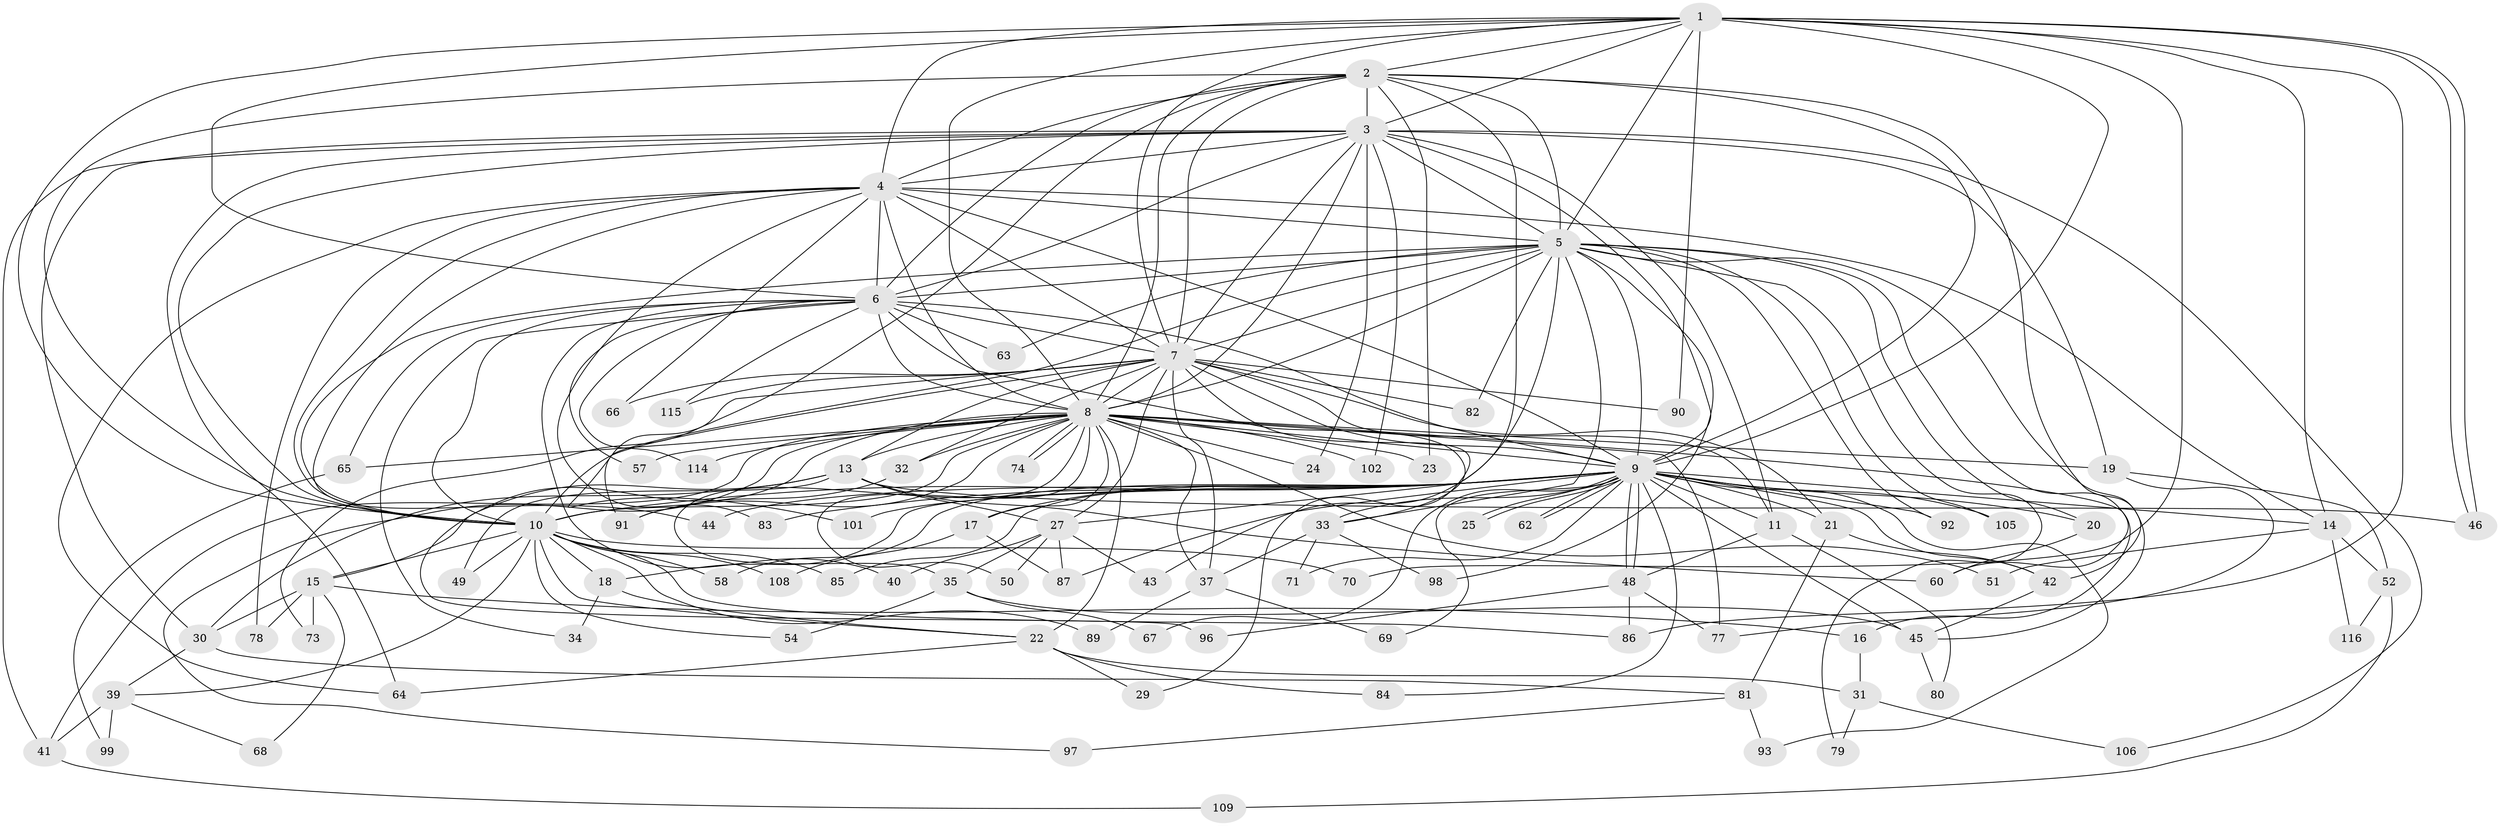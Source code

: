 // original degree distribution, {16: 0.00847457627118644, 13: 0.00847457627118644, 17: 0.00847457627118644, 18: 0.01694915254237288, 23: 0.025423728813559324, 33: 0.00847457627118644, 38: 0.00847457627118644, 4: 0.11016949152542373, 3: 0.13559322033898305, 8: 0.01694915254237288, 5: 0.059322033898305086, 7: 0.00847457627118644, 2: 0.576271186440678, 6: 0.00847457627118644}
// Generated by graph-tools (version 1.1) at 2025/41/03/06/25 10:41:41]
// undirected, 91 vertices, 226 edges
graph export_dot {
graph [start="1"]
  node [color=gray90,style=filled];
  1 [super="+88"];
  2;
  3 [super="+12"];
  4 [super="+36"];
  5 [super="+104"];
  6 [super="+26"];
  7 [super="+117"];
  8 [super="+38"];
  9 [super="+53"];
  10 [super="+76"];
  11 [super="+61"];
  13 [super="+103"];
  14 [super="+47"];
  15;
  16;
  17;
  18;
  19;
  20;
  21;
  22 [super="+28"];
  23;
  24;
  25;
  27 [super="+59"];
  29;
  30;
  31;
  32 [super="+113"];
  33 [super="+55"];
  34;
  35 [super="+75"];
  37 [super="+110"];
  39;
  40;
  41 [super="+107"];
  42 [super="+94"];
  43;
  44;
  45 [super="+56"];
  46 [super="+112"];
  48 [super="+72"];
  49;
  50;
  51;
  52;
  54;
  57;
  58;
  60 [super="+100"];
  62;
  63;
  64 [super="+95"];
  65;
  66;
  67;
  68;
  69;
  70;
  71;
  73;
  74;
  77 [super="+111"];
  78;
  79;
  80;
  81;
  82;
  83;
  84;
  85;
  86;
  87 [super="+118"];
  89;
  90;
  91;
  92;
  93;
  96;
  97;
  98;
  99;
  101;
  102;
  105;
  106;
  108;
  109;
  114;
  115;
  116;
  1 -- 2;
  1 -- 3;
  1 -- 4;
  1 -- 5;
  1 -- 6;
  1 -- 7 [weight=2];
  1 -- 8;
  1 -- 9;
  1 -- 10;
  1 -- 14;
  1 -- 46;
  1 -- 46;
  1 -- 70;
  1 -- 90;
  1 -- 86;
  2 -- 3;
  2 -- 4;
  2 -- 5;
  2 -- 6;
  2 -- 7;
  2 -- 8;
  2 -- 9;
  2 -- 10;
  2 -- 23;
  2 -- 42;
  2 -- 43;
  2 -- 101;
  3 -- 4;
  3 -- 5 [weight=2];
  3 -- 6;
  3 -- 7;
  3 -- 8;
  3 -- 9;
  3 -- 10;
  3 -- 11;
  3 -- 19;
  3 -- 24;
  3 -- 30;
  3 -- 41;
  3 -- 106;
  3 -- 102;
  3 -- 64;
  4 -- 5 [weight=2];
  4 -- 6 [weight=2];
  4 -- 7;
  4 -- 8;
  4 -- 9;
  4 -- 10 [weight=2];
  4 -- 44;
  4 -- 64;
  4 -- 66;
  4 -- 78;
  4 -- 83;
  4 -- 14;
  5 -- 6;
  5 -- 7;
  5 -- 8;
  5 -- 9;
  5 -- 10;
  5 -- 20;
  5 -- 27;
  5 -- 33;
  5 -- 45;
  5 -- 63;
  5 -- 79;
  5 -- 82;
  5 -- 91;
  5 -- 92;
  5 -- 98;
  5 -- 105;
  5 -- 60;
  6 -- 7;
  6 -- 8;
  6 -- 9;
  6 -- 10;
  6 -- 33;
  6 -- 34;
  6 -- 40;
  6 -- 57;
  6 -- 63;
  6 -- 65;
  6 -- 114;
  6 -- 115;
  7 -- 8;
  7 -- 9 [weight=2];
  7 -- 10;
  7 -- 13;
  7 -- 21;
  7 -- 27;
  7 -- 29;
  7 -- 32;
  7 -- 37;
  7 -- 66;
  7 -- 73;
  7 -- 82;
  7 -- 90;
  7 -- 115;
  7 -- 11;
  8 -- 9;
  8 -- 10;
  8 -- 13;
  8 -- 16;
  8 -- 17;
  8 -- 19 [weight=2];
  8 -- 22;
  8 -- 23;
  8 -- 24;
  8 -- 32;
  8 -- 35;
  8 -- 37;
  8 -- 50;
  8 -- 51;
  8 -- 57;
  8 -- 65;
  8 -- 74;
  8 -- 74;
  8 -- 77;
  8 -- 91;
  8 -- 96;
  8 -- 97;
  8 -- 102;
  8 -- 114;
  8 -- 41;
  9 -- 10 [weight=2];
  9 -- 11;
  9 -- 14;
  9 -- 17;
  9 -- 18;
  9 -- 20;
  9 -- 21;
  9 -- 25;
  9 -- 25;
  9 -- 42;
  9 -- 44;
  9 -- 45;
  9 -- 48;
  9 -- 48;
  9 -- 62;
  9 -- 62;
  9 -- 67;
  9 -- 69;
  9 -- 71;
  9 -- 83;
  9 -- 84;
  9 -- 85;
  9 -- 92;
  9 -- 93;
  9 -- 101;
  9 -- 105;
  9 -- 58;
  9 -- 33;
  9 -- 87;
  10 -- 15;
  10 -- 18;
  10 -- 22;
  10 -- 39;
  10 -- 49;
  10 -- 54;
  10 -- 58;
  10 -- 70;
  10 -- 85;
  10 -- 86;
  10 -- 89;
  10 -- 108;
  11 -- 80;
  11 -- 48;
  13 -- 15;
  13 -- 49;
  13 -- 60;
  13 -- 27;
  13 -- 46;
  13 -- 30;
  14 -- 52;
  14 -- 116;
  14 -- 51;
  15 -- 16;
  15 -- 30;
  15 -- 68;
  15 -- 73;
  15 -- 78;
  16 -- 31;
  17 -- 87;
  17 -- 108;
  18 -- 34;
  18 -- 22;
  19 -- 52;
  19 -- 77;
  20 -- 60;
  21 -- 81;
  21 -- 42;
  22 -- 31;
  22 -- 64;
  22 -- 84;
  22 -- 29;
  27 -- 35;
  27 -- 40;
  27 -- 43;
  27 -- 50;
  27 -- 87;
  30 -- 39;
  30 -- 81;
  31 -- 79;
  31 -- 106;
  32 -- 91;
  33 -- 71;
  33 -- 98;
  33 -- 37;
  35 -- 54;
  35 -- 67;
  35 -- 45;
  37 -- 69;
  37 -- 89;
  39 -- 41;
  39 -- 68;
  39 -- 99;
  41 -- 109;
  42 -- 45;
  45 -- 80;
  48 -- 77;
  48 -- 96;
  48 -- 86;
  52 -- 109;
  52 -- 116;
  65 -- 99;
  81 -- 93;
  81 -- 97;
}
